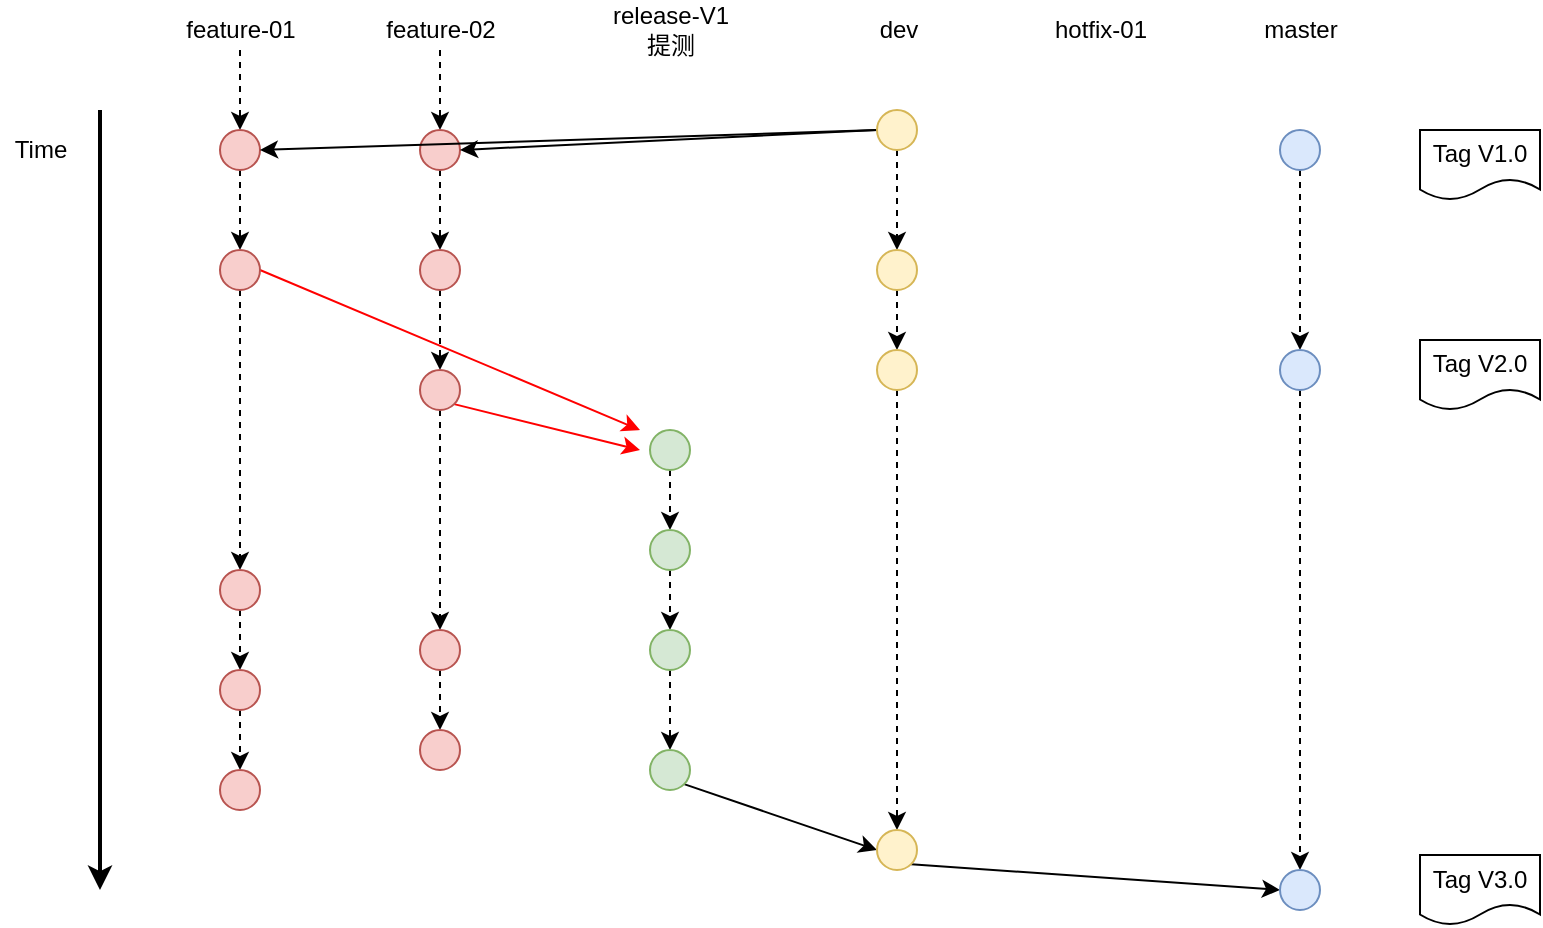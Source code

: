 <mxfile version="16.5.6" type="github">
  <diagram id="C5RBs43oDa-KdzZeNtuy" name="Page-1">
    <mxGraphModel dx="893" dy="1129" grid="1" gridSize="10" guides="1" tooltips="1" connect="1" arrows="1" fold="1" page="1" pageScale="1" pageWidth="827" pageHeight="1169" math="0" shadow="0">
      <root>
        <mxCell id="WIyWlLk6GJQsqaUBKTNV-0" />
        <mxCell id="WIyWlLk6GJQsqaUBKTNV-1" parent="WIyWlLk6GJQsqaUBKTNV-0" />
        <mxCell id="nvJy1aFqVvoF6byBFl7i-10" style="edgeStyle=orthogonalEdgeStyle;rounded=0;orthogonalLoop=1;jettySize=auto;html=1;entryX=0.5;entryY=0;entryDx=0;entryDy=0;dashed=1;" edge="1" parent="WIyWlLk6GJQsqaUBKTNV-1" source="nvJy1aFqVvoF6byBFl7i-0" target="nvJy1aFqVvoF6byBFl7i-6">
          <mxGeometry relative="1" as="geometry" />
        </mxCell>
        <mxCell id="nvJy1aFqVvoF6byBFl7i-0" value="feature-01" style="text;html=1;align=center;verticalAlign=middle;resizable=0;points=[];autosize=1;strokeColor=none;fillColor=none;" vertex="1" parent="WIyWlLk6GJQsqaUBKTNV-1">
          <mxGeometry x="85" y="110" width="70" height="20" as="geometry" />
        </mxCell>
        <mxCell id="nvJy1aFqVvoF6byBFl7i-19" style="edgeStyle=orthogonalEdgeStyle;rounded=0;orthogonalLoop=1;jettySize=auto;html=1;entryX=0.5;entryY=0;entryDx=0;entryDy=0;dashed=1;" edge="1" parent="WIyWlLk6GJQsqaUBKTNV-1" source="nvJy1aFqVvoF6byBFl7i-1" target="nvJy1aFqVvoF6byBFl7i-16">
          <mxGeometry relative="1" as="geometry" />
        </mxCell>
        <mxCell id="nvJy1aFqVvoF6byBFl7i-1" value="feature-02" style="text;html=1;align=center;verticalAlign=middle;resizable=0;points=[];autosize=1;strokeColor=none;fillColor=none;" vertex="1" parent="WIyWlLk6GJQsqaUBKTNV-1">
          <mxGeometry x="185" y="110" width="70" height="20" as="geometry" />
        </mxCell>
        <mxCell id="nvJy1aFqVvoF6byBFl7i-2" value="release-V1&lt;br&gt;提测" style="text;html=1;align=center;verticalAlign=middle;resizable=0;points=[];autosize=1;strokeColor=none;fillColor=none;" vertex="1" parent="WIyWlLk6GJQsqaUBKTNV-1">
          <mxGeometry x="300" y="105" width="70" height="30" as="geometry" />
        </mxCell>
        <mxCell id="nvJy1aFqVvoF6byBFl7i-3" value="dev" style="text;html=1;align=center;verticalAlign=middle;resizable=0;points=[];autosize=1;strokeColor=none;fillColor=none;" vertex="1" parent="WIyWlLk6GJQsqaUBKTNV-1">
          <mxGeometry x="428.5" y="110" width="40" height="20" as="geometry" />
        </mxCell>
        <mxCell id="nvJy1aFqVvoF6byBFl7i-4" value="hotfix-01" style="text;html=1;align=center;verticalAlign=middle;resizable=0;points=[];autosize=1;strokeColor=none;fillColor=none;" vertex="1" parent="WIyWlLk6GJQsqaUBKTNV-1">
          <mxGeometry x="520" y="110" width="60" height="20" as="geometry" />
        </mxCell>
        <mxCell id="nvJy1aFqVvoF6byBFl7i-5" value="master" style="text;html=1;align=center;verticalAlign=middle;resizable=0;points=[];autosize=1;strokeColor=none;fillColor=none;" vertex="1" parent="WIyWlLk6GJQsqaUBKTNV-1">
          <mxGeometry x="625" y="110" width="50" height="20" as="geometry" />
        </mxCell>
        <mxCell id="nvJy1aFqVvoF6byBFl7i-11" style="edgeStyle=orthogonalEdgeStyle;rounded=0;orthogonalLoop=1;jettySize=auto;html=1;exitX=0.5;exitY=1;exitDx=0;exitDy=0;entryX=0.5;entryY=0;entryDx=0;entryDy=0;dashed=1;" edge="1" parent="WIyWlLk6GJQsqaUBKTNV-1" source="nvJy1aFqVvoF6byBFl7i-6" target="nvJy1aFqVvoF6byBFl7i-8">
          <mxGeometry relative="1" as="geometry" />
        </mxCell>
        <mxCell id="nvJy1aFqVvoF6byBFl7i-6" value="" style="ellipse;whiteSpace=wrap;html=1;aspect=fixed;fillColor=#f8cecc;strokeColor=#b85450;" vertex="1" parent="WIyWlLk6GJQsqaUBKTNV-1">
          <mxGeometry x="110" y="170" width="20" height="20" as="geometry" />
        </mxCell>
        <mxCell id="nvJy1aFqVvoF6byBFl7i-20" style="edgeStyle=orthogonalEdgeStyle;rounded=0;orthogonalLoop=1;jettySize=auto;html=1;exitX=0.5;exitY=1;exitDx=0;exitDy=0;entryX=0.5;entryY=0;entryDx=0;entryDy=0;dashed=1;" edge="1" parent="WIyWlLk6GJQsqaUBKTNV-1" source="nvJy1aFqVvoF6byBFl7i-8" target="nvJy1aFqVvoF6byBFl7i-12">
          <mxGeometry relative="1" as="geometry" />
        </mxCell>
        <mxCell id="nvJy1aFqVvoF6byBFl7i-32" style="edgeStyle=none;rounded=0;orthogonalLoop=1;jettySize=auto;html=1;exitX=1;exitY=0.5;exitDx=0;exitDy=0;strokeColor=#FF0000;" edge="1" parent="WIyWlLk6GJQsqaUBKTNV-1" source="nvJy1aFqVvoF6byBFl7i-8">
          <mxGeometry relative="1" as="geometry">
            <mxPoint x="320" y="320" as="targetPoint" />
          </mxGeometry>
        </mxCell>
        <mxCell id="nvJy1aFqVvoF6byBFl7i-8" value="" style="ellipse;whiteSpace=wrap;html=1;aspect=fixed;fillColor=#f8cecc;strokeColor=#b85450;" vertex="1" parent="WIyWlLk6GJQsqaUBKTNV-1">
          <mxGeometry x="110" y="230" width="20" height="20" as="geometry" />
        </mxCell>
        <mxCell id="nvJy1aFqVvoF6byBFl7i-61" style="edgeStyle=none;rounded=0;orthogonalLoop=1;jettySize=auto;html=1;exitX=0.5;exitY=1;exitDx=0;exitDy=0;entryX=0.5;entryY=0;entryDx=0;entryDy=0;strokeColor=#000000;dashed=1;" edge="1" parent="WIyWlLk6GJQsqaUBKTNV-1" source="nvJy1aFqVvoF6byBFl7i-12" target="nvJy1aFqVvoF6byBFl7i-13">
          <mxGeometry relative="1" as="geometry" />
        </mxCell>
        <mxCell id="nvJy1aFqVvoF6byBFl7i-12" value="" style="ellipse;whiteSpace=wrap;html=1;aspect=fixed;fillColor=#f8cecc;strokeColor=#b85450;" vertex="1" parent="WIyWlLk6GJQsqaUBKTNV-1">
          <mxGeometry x="110" y="390" width="20" height="20" as="geometry" />
        </mxCell>
        <mxCell id="nvJy1aFqVvoF6byBFl7i-62" style="edgeStyle=none;rounded=0;orthogonalLoop=1;jettySize=auto;html=1;exitX=0.5;exitY=1;exitDx=0;exitDy=0;entryX=0.5;entryY=0;entryDx=0;entryDy=0;strokeColor=#000000;dashed=1;" edge="1" parent="WIyWlLk6GJQsqaUBKTNV-1" source="nvJy1aFqVvoF6byBFl7i-13" target="nvJy1aFqVvoF6byBFl7i-14">
          <mxGeometry relative="1" as="geometry" />
        </mxCell>
        <mxCell id="nvJy1aFqVvoF6byBFl7i-13" value="" style="ellipse;whiteSpace=wrap;html=1;aspect=fixed;fillColor=#f8cecc;strokeColor=#b85450;" vertex="1" parent="WIyWlLk6GJQsqaUBKTNV-1">
          <mxGeometry x="110" y="440" width="20" height="20" as="geometry" />
        </mxCell>
        <mxCell id="nvJy1aFqVvoF6byBFl7i-14" value="" style="ellipse;whiteSpace=wrap;html=1;aspect=fixed;fillColor=#f8cecc;strokeColor=#b85450;" vertex="1" parent="WIyWlLk6GJQsqaUBKTNV-1">
          <mxGeometry x="110" y="490" width="20" height="20" as="geometry" />
        </mxCell>
        <mxCell id="nvJy1aFqVvoF6byBFl7i-15" style="edgeStyle=orthogonalEdgeStyle;rounded=0;orthogonalLoop=1;jettySize=auto;html=1;exitX=0.5;exitY=1;exitDx=0;exitDy=0;entryX=0.5;entryY=0;entryDx=0;entryDy=0;dashed=1;" edge="1" parent="WIyWlLk6GJQsqaUBKTNV-1" source="nvJy1aFqVvoF6byBFl7i-16" target="nvJy1aFqVvoF6byBFl7i-17">
          <mxGeometry relative="1" as="geometry" />
        </mxCell>
        <mxCell id="nvJy1aFqVvoF6byBFl7i-16" value="" style="ellipse;whiteSpace=wrap;html=1;aspect=fixed;fillColor=#f8cecc;strokeColor=#b85450;" vertex="1" parent="WIyWlLk6GJQsqaUBKTNV-1">
          <mxGeometry x="210" y="170" width="20" height="20" as="geometry" />
        </mxCell>
        <mxCell id="nvJy1aFqVvoF6byBFl7i-29" style="edgeStyle=orthogonalEdgeStyle;rounded=0;orthogonalLoop=1;jettySize=auto;html=1;exitX=0.5;exitY=1;exitDx=0;exitDy=0;entryX=0.5;entryY=0;entryDx=0;entryDy=0;dashed=1;" edge="1" parent="WIyWlLk6GJQsqaUBKTNV-1" source="nvJy1aFqVvoF6byBFl7i-17" target="nvJy1aFqVvoF6byBFl7i-25">
          <mxGeometry relative="1" as="geometry" />
        </mxCell>
        <mxCell id="nvJy1aFqVvoF6byBFl7i-17" value="" style="ellipse;whiteSpace=wrap;html=1;aspect=fixed;fillColor=#f8cecc;strokeColor=#b85450;" vertex="1" parent="WIyWlLk6GJQsqaUBKTNV-1">
          <mxGeometry x="210" y="230" width="20" height="20" as="geometry" />
        </mxCell>
        <mxCell id="nvJy1aFqVvoF6byBFl7i-43" style="edgeStyle=none;rounded=0;orthogonalLoop=1;jettySize=auto;html=1;exitX=0.5;exitY=1;exitDx=0;exitDy=0;entryX=0.5;entryY=0;entryDx=0;entryDy=0;dashed=1;strokeColor=#000000;" edge="1" parent="WIyWlLk6GJQsqaUBKTNV-1" source="nvJy1aFqVvoF6byBFl7i-22" target="nvJy1aFqVvoF6byBFl7i-33">
          <mxGeometry relative="1" as="geometry" />
        </mxCell>
        <mxCell id="nvJy1aFqVvoF6byBFl7i-22" value="" style="ellipse;whiteSpace=wrap;html=1;aspect=fixed;fillColor=#d5e8d4;strokeColor=#82b366;" vertex="1" parent="WIyWlLk6GJQsqaUBKTNV-1">
          <mxGeometry x="325" y="320" width="20" height="20" as="geometry" />
        </mxCell>
        <mxCell id="nvJy1aFqVvoF6byBFl7i-46" style="edgeStyle=none;rounded=0;orthogonalLoop=1;jettySize=auto;html=1;exitX=0.5;exitY=1;exitDx=0;exitDy=0;entryX=0.5;entryY=0;entryDx=0;entryDy=0;dashed=1;strokeColor=#000000;" edge="1" parent="WIyWlLk6GJQsqaUBKTNV-1" source="nvJy1aFqVvoF6byBFl7i-23" target="nvJy1aFqVvoF6byBFl7i-36">
          <mxGeometry relative="1" as="geometry" />
        </mxCell>
        <mxCell id="nvJy1aFqVvoF6byBFl7i-57" style="edgeStyle=none;rounded=0;orthogonalLoop=1;jettySize=auto;html=1;exitX=0;exitY=0.5;exitDx=0;exitDy=0;entryX=1;entryY=0.5;entryDx=0;entryDy=0;strokeColor=#000000;" edge="1" parent="WIyWlLk6GJQsqaUBKTNV-1" source="nvJy1aFqVvoF6byBFl7i-23" target="nvJy1aFqVvoF6byBFl7i-16">
          <mxGeometry relative="1" as="geometry" />
        </mxCell>
        <mxCell id="nvJy1aFqVvoF6byBFl7i-58" style="edgeStyle=none;rounded=0;orthogonalLoop=1;jettySize=auto;html=1;exitX=0;exitY=0.5;exitDx=0;exitDy=0;entryX=1;entryY=0.5;entryDx=0;entryDy=0;strokeColor=#000000;" edge="1" parent="WIyWlLk6GJQsqaUBKTNV-1" source="nvJy1aFqVvoF6byBFl7i-23" target="nvJy1aFqVvoF6byBFl7i-6">
          <mxGeometry relative="1" as="geometry" />
        </mxCell>
        <mxCell id="nvJy1aFqVvoF6byBFl7i-23" value="" style="ellipse;whiteSpace=wrap;html=1;aspect=fixed;fillColor=#fff2cc;strokeColor=#d6b656;" vertex="1" parent="WIyWlLk6GJQsqaUBKTNV-1">
          <mxGeometry x="438.5" y="160" width="20" height="20" as="geometry" />
        </mxCell>
        <mxCell id="nvJy1aFqVvoF6byBFl7i-63" style="edgeStyle=none;rounded=0;orthogonalLoop=1;jettySize=auto;html=1;exitX=0.5;exitY=1;exitDx=0;exitDy=0;entryX=0.5;entryY=0;entryDx=0;entryDy=0;dashed=1;strokeColor=#000000;" edge="1" parent="WIyWlLk6GJQsqaUBKTNV-1" source="nvJy1aFqVvoF6byBFl7i-24" target="nvJy1aFqVvoF6byBFl7i-51">
          <mxGeometry relative="1" as="geometry" />
        </mxCell>
        <mxCell id="nvJy1aFqVvoF6byBFl7i-24" value="" style="ellipse;whiteSpace=wrap;html=1;aspect=fixed;fillColor=#dae8fc;strokeColor=#6c8ebf;" vertex="1" parent="WIyWlLk6GJQsqaUBKTNV-1">
          <mxGeometry x="640" y="170" width="20" height="20" as="geometry" />
        </mxCell>
        <mxCell id="nvJy1aFqVvoF6byBFl7i-31" style="edgeStyle=none;rounded=0;orthogonalLoop=1;jettySize=auto;html=1;exitX=1;exitY=1;exitDx=0;exitDy=0;fillColor=#f8cecc;strokeColor=#FF0000;" edge="1" parent="WIyWlLk6GJQsqaUBKTNV-1" source="nvJy1aFqVvoF6byBFl7i-25">
          <mxGeometry relative="1" as="geometry">
            <mxPoint x="320" y="330" as="targetPoint" />
          </mxGeometry>
        </mxCell>
        <mxCell id="nvJy1aFqVvoF6byBFl7i-59" style="edgeStyle=none;rounded=0;orthogonalLoop=1;jettySize=auto;html=1;exitX=0.5;exitY=1;exitDx=0;exitDy=0;entryX=0.5;entryY=0;entryDx=0;entryDy=0;strokeColor=#000000;dashed=1;" edge="1" parent="WIyWlLk6GJQsqaUBKTNV-1" source="nvJy1aFqVvoF6byBFl7i-25" target="nvJy1aFqVvoF6byBFl7i-26">
          <mxGeometry relative="1" as="geometry" />
        </mxCell>
        <mxCell id="nvJy1aFqVvoF6byBFl7i-25" value="" style="ellipse;whiteSpace=wrap;html=1;aspect=fixed;fillColor=#f8cecc;strokeColor=#b85450;" vertex="1" parent="WIyWlLk6GJQsqaUBKTNV-1">
          <mxGeometry x="210" y="290" width="20" height="20" as="geometry" />
        </mxCell>
        <mxCell id="nvJy1aFqVvoF6byBFl7i-60" style="edgeStyle=none;rounded=0;orthogonalLoop=1;jettySize=auto;html=1;exitX=0.5;exitY=1;exitDx=0;exitDy=0;entryX=0.5;entryY=0;entryDx=0;entryDy=0;strokeColor=#000000;dashed=1;" edge="1" parent="WIyWlLk6GJQsqaUBKTNV-1" source="nvJy1aFqVvoF6byBFl7i-26" target="nvJy1aFqVvoF6byBFl7i-28">
          <mxGeometry relative="1" as="geometry" />
        </mxCell>
        <mxCell id="nvJy1aFqVvoF6byBFl7i-26" value="" style="ellipse;whiteSpace=wrap;html=1;aspect=fixed;fillColor=#f8cecc;strokeColor=#b85450;" vertex="1" parent="WIyWlLk6GJQsqaUBKTNV-1">
          <mxGeometry x="210" y="420" width="20" height="20" as="geometry" />
        </mxCell>
        <mxCell id="nvJy1aFqVvoF6byBFl7i-28" value="" style="ellipse;whiteSpace=wrap;html=1;aspect=fixed;fillColor=#f8cecc;strokeColor=#b85450;" vertex="1" parent="WIyWlLk6GJQsqaUBKTNV-1">
          <mxGeometry x="210" y="470" width="20" height="20" as="geometry" />
        </mxCell>
        <mxCell id="nvJy1aFqVvoF6byBFl7i-44" style="edgeStyle=none;rounded=0;orthogonalLoop=1;jettySize=auto;html=1;exitX=0.5;exitY=1;exitDx=0;exitDy=0;entryX=0.5;entryY=0;entryDx=0;entryDy=0;dashed=1;strokeColor=#000000;" edge="1" parent="WIyWlLk6GJQsqaUBKTNV-1" source="nvJy1aFqVvoF6byBFl7i-33" target="nvJy1aFqVvoF6byBFl7i-34">
          <mxGeometry relative="1" as="geometry" />
        </mxCell>
        <mxCell id="nvJy1aFqVvoF6byBFl7i-33" value="" style="ellipse;whiteSpace=wrap;html=1;aspect=fixed;fillColor=#d5e8d4;strokeColor=#82b366;" vertex="1" parent="WIyWlLk6GJQsqaUBKTNV-1">
          <mxGeometry x="325" y="370" width="20" height="20" as="geometry" />
        </mxCell>
        <mxCell id="nvJy1aFqVvoF6byBFl7i-45" style="edgeStyle=none;rounded=0;orthogonalLoop=1;jettySize=auto;html=1;exitX=0.5;exitY=1;exitDx=0;exitDy=0;entryX=0.5;entryY=0;entryDx=0;entryDy=0;dashed=1;strokeColor=#000000;" edge="1" parent="WIyWlLk6GJQsqaUBKTNV-1" source="nvJy1aFqVvoF6byBFl7i-34" target="nvJy1aFqVvoF6byBFl7i-35">
          <mxGeometry relative="1" as="geometry" />
        </mxCell>
        <mxCell id="nvJy1aFqVvoF6byBFl7i-34" value="" style="ellipse;whiteSpace=wrap;html=1;aspect=fixed;fillColor=#d5e8d4;strokeColor=#82b366;" vertex="1" parent="WIyWlLk6GJQsqaUBKTNV-1">
          <mxGeometry x="325" y="420" width="20" height="20" as="geometry" />
        </mxCell>
        <mxCell id="nvJy1aFqVvoF6byBFl7i-50" style="edgeStyle=none;rounded=0;orthogonalLoop=1;jettySize=auto;html=1;exitX=1;exitY=1;exitDx=0;exitDy=0;entryX=0;entryY=0.5;entryDx=0;entryDy=0;strokeColor=#000000;" edge="1" parent="WIyWlLk6GJQsqaUBKTNV-1" source="nvJy1aFqVvoF6byBFl7i-35" target="nvJy1aFqVvoF6byBFl7i-42">
          <mxGeometry relative="1" as="geometry" />
        </mxCell>
        <mxCell id="nvJy1aFqVvoF6byBFl7i-35" value="" style="ellipse;whiteSpace=wrap;html=1;aspect=fixed;fillColor=#d5e8d4;strokeColor=#82b366;" vertex="1" parent="WIyWlLk6GJQsqaUBKTNV-1">
          <mxGeometry x="325" y="480" width="20" height="20" as="geometry" />
        </mxCell>
        <mxCell id="nvJy1aFqVvoF6byBFl7i-47" style="edgeStyle=none;rounded=0;orthogonalLoop=1;jettySize=auto;html=1;exitX=0.5;exitY=1;exitDx=0;exitDy=0;entryX=0.5;entryY=0;entryDx=0;entryDy=0;dashed=1;strokeColor=#000000;" edge="1" parent="WIyWlLk6GJQsqaUBKTNV-1" source="nvJy1aFqVvoF6byBFl7i-36" target="nvJy1aFqVvoF6byBFl7i-37">
          <mxGeometry relative="1" as="geometry" />
        </mxCell>
        <mxCell id="nvJy1aFqVvoF6byBFl7i-36" value="" style="ellipse;whiteSpace=wrap;html=1;aspect=fixed;fillColor=#fff2cc;strokeColor=#d6b656;" vertex="1" parent="WIyWlLk6GJQsqaUBKTNV-1">
          <mxGeometry x="438.5" y="230" width="20" height="20" as="geometry" />
        </mxCell>
        <mxCell id="nvJy1aFqVvoF6byBFl7i-48" style="edgeStyle=none;rounded=0;orthogonalLoop=1;jettySize=auto;html=1;exitX=0.5;exitY=1;exitDx=0;exitDy=0;entryX=0.5;entryY=0;entryDx=0;entryDy=0;dashed=1;strokeColor=#000000;" edge="1" parent="WIyWlLk6GJQsqaUBKTNV-1" source="nvJy1aFqVvoF6byBFl7i-37" target="nvJy1aFqVvoF6byBFl7i-42">
          <mxGeometry relative="1" as="geometry" />
        </mxCell>
        <mxCell id="nvJy1aFqVvoF6byBFl7i-37" value="" style="ellipse;whiteSpace=wrap;html=1;aspect=fixed;fillColor=#fff2cc;strokeColor=#d6b656;" vertex="1" parent="WIyWlLk6GJQsqaUBKTNV-1">
          <mxGeometry x="438.5" y="280" width="20" height="20" as="geometry" />
        </mxCell>
        <mxCell id="nvJy1aFqVvoF6byBFl7i-56" style="edgeStyle=none;rounded=0;orthogonalLoop=1;jettySize=auto;html=1;exitX=1;exitY=1;exitDx=0;exitDy=0;entryX=0;entryY=0.5;entryDx=0;entryDy=0;strokeColor=#000000;" edge="1" parent="WIyWlLk6GJQsqaUBKTNV-1" source="nvJy1aFqVvoF6byBFl7i-42" target="nvJy1aFqVvoF6byBFl7i-52">
          <mxGeometry relative="1" as="geometry" />
        </mxCell>
        <mxCell id="nvJy1aFqVvoF6byBFl7i-42" value="" style="ellipse;whiteSpace=wrap;html=1;aspect=fixed;fillColor=#fff2cc;strokeColor=#d6b656;" vertex="1" parent="WIyWlLk6GJQsqaUBKTNV-1">
          <mxGeometry x="438.5" y="520" width="20" height="20" as="geometry" />
        </mxCell>
        <mxCell id="nvJy1aFqVvoF6byBFl7i-64" style="edgeStyle=none;rounded=0;orthogonalLoop=1;jettySize=auto;html=1;exitX=0.5;exitY=1;exitDx=0;exitDy=0;dashed=1;strokeColor=#000000;" edge="1" parent="WIyWlLk6GJQsqaUBKTNV-1" source="nvJy1aFqVvoF6byBFl7i-51" target="nvJy1aFqVvoF6byBFl7i-52">
          <mxGeometry relative="1" as="geometry" />
        </mxCell>
        <mxCell id="nvJy1aFqVvoF6byBFl7i-51" value="" style="ellipse;whiteSpace=wrap;html=1;aspect=fixed;fillColor=#dae8fc;strokeColor=#6c8ebf;" vertex="1" parent="WIyWlLk6GJQsqaUBKTNV-1">
          <mxGeometry x="640" y="280" width="20" height="20" as="geometry" />
        </mxCell>
        <mxCell id="nvJy1aFqVvoF6byBFl7i-52" value="" style="ellipse;whiteSpace=wrap;html=1;aspect=fixed;fillColor=#dae8fc;strokeColor=#6c8ebf;" vertex="1" parent="WIyWlLk6GJQsqaUBKTNV-1">
          <mxGeometry x="640" y="540" width="20" height="20" as="geometry" />
        </mxCell>
        <mxCell id="nvJy1aFqVvoF6byBFl7i-53" value="Tag V1.0" style="shape=document;whiteSpace=wrap;html=1;boundedLbl=1;" vertex="1" parent="WIyWlLk6GJQsqaUBKTNV-1">
          <mxGeometry x="710" y="170" width="60" height="35" as="geometry" />
        </mxCell>
        <mxCell id="nvJy1aFqVvoF6byBFl7i-54" value="Tag V2.0" style="shape=document;whiteSpace=wrap;html=1;boundedLbl=1;" vertex="1" parent="WIyWlLk6GJQsqaUBKTNV-1">
          <mxGeometry x="710" y="275" width="60" height="35" as="geometry" />
        </mxCell>
        <mxCell id="nvJy1aFqVvoF6byBFl7i-55" value="Tag V3.0" style="shape=document;whiteSpace=wrap;html=1;boundedLbl=1;" vertex="1" parent="WIyWlLk6GJQsqaUBKTNV-1">
          <mxGeometry x="710" y="532.5" width="60" height="35" as="geometry" />
        </mxCell>
        <mxCell id="nvJy1aFqVvoF6byBFl7i-69" value="" style="endArrow=classic;html=1;rounded=0;strokeColor=#000000;strokeWidth=2;" edge="1" parent="WIyWlLk6GJQsqaUBKTNV-1">
          <mxGeometry relative="1" as="geometry">
            <mxPoint x="50" y="160" as="sourcePoint" />
            <mxPoint x="50" y="550" as="targetPoint" />
          </mxGeometry>
        </mxCell>
        <mxCell id="nvJy1aFqVvoF6byBFl7i-72" value="Time" style="text;html=1;align=center;verticalAlign=middle;resizable=0;points=[];autosize=1;strokeColor=none;fillColor=none;" vertex="1" parent="WIyWlLk6GJQsqaUBKTNV-1">
          <mxGeometry y="170" width="40" height="20" as="geometry" />
        </mxCell>
      </root>
    </mxGraphModel>
  </diagram>
</mxfile>
